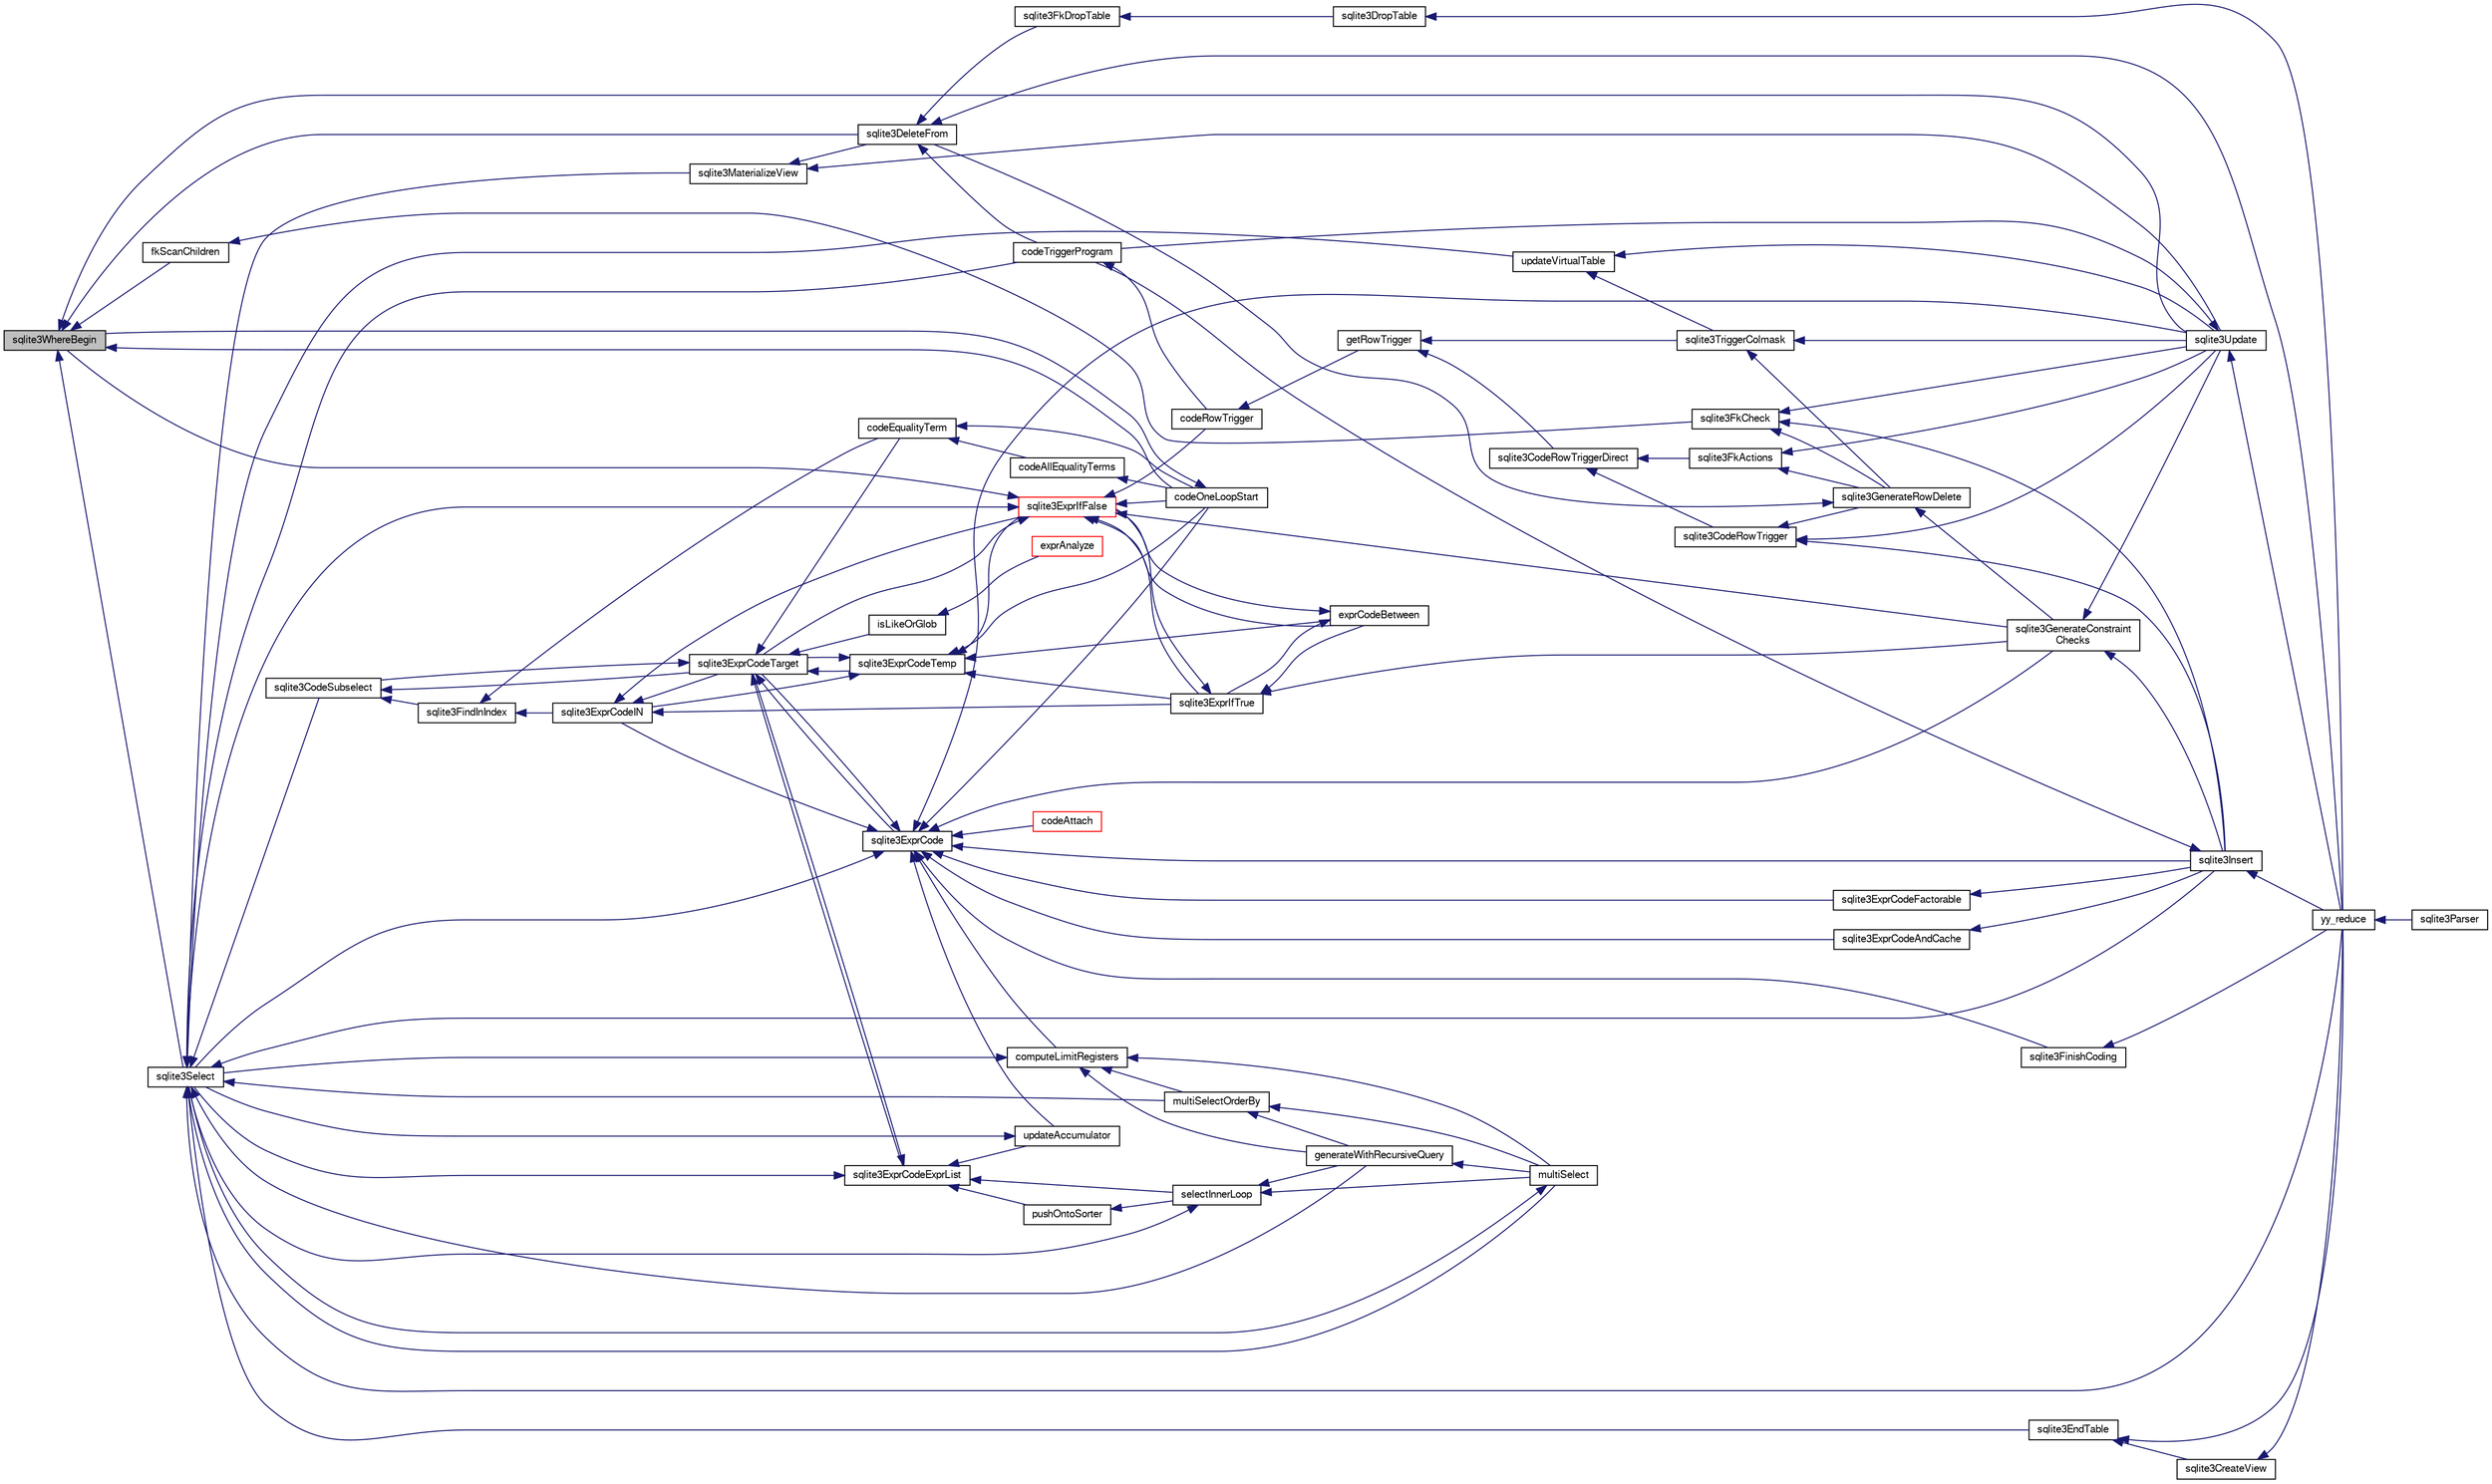 digraph "sqlite3WhereBegin"
{
  edge [fontname="FreeSans",fontsize="10",labelfontname="FreeSans",labelfontsize="10"];
  node [fontname="FreeSans",fontsize="10",shape=record];
  rankdir="LR";
  Node817474 [label="sqlite3WhereBegin",height=0.2,width=0.4,color="black", fillcolor="grey75", style="filled", fontcolor="black"];
  Node817474 -> Node817475 [dir="back",color="midnightblue",fontsize="10",style="solid",fontname="FreeSans"];
  Node817475 [label="sqlite3DeleteFrom",height=0.2,width=0.4,color="black", fillcolor="white", style="filled",URL="$sqlite3_8c.html#ab9b4b45349188b49eabb23f94608a091"];
  Node817475 -> Node817476 [dir="back",color="midnightblue",fontsize="10",style="solid",fontname="FreeSans"];
  Node817476 [label="sqlite3FkDropTable",height=0.2,width=0.4,color="black", fillcolor="white", style="filled",URL="$sqlite3_8c.html#a1218c6fc74e89152ceaa4760e82f5ef9"];
  Node817476 -> Node817477 [dir="back",color="midnightblue",fontsize="10",style="solid",fontname="FreeSans"];
  Node817477 [label="sqlite3DropTable",height=0.2,width=0.4,color="black", fillcolor="white", style="filled",URL="$sqlite3_8c.html#a5534f77364b5568783c0e50db3c9defb"];
  Node817477 -> Node817478 [dir="back",color="midnightblue",fontsize="10",style="solid",fontname="FreeSans"];
  Node817478 [label="yy_reduce",height=0.2,width=0.4,color="black", fillcolor="white", style="filled",URL="$sqlite3_8c.html#a7c419a9b25711c666a9a2449ef377f14"];
  Node817478 -> Node817479 [dir="back",color="midnightblue",fontsize="10",style="solid",fontname="FreeSans"];
  Node817479 [label="sqlite3Parser",height=0.2,width=0.4,color="black", fillcolor="white", style="filled",URL="$sqlite3_8c.html#a0327d71a5fabe0b6a343d78a2602e72a"];
  Node817475 -> Node817480 [dir="back",color="midnightblue",fontsize="10",style="solid",fontname="FreeSans"];
  Node817480 [label="codeTriggerProgram",height=0.2,width=0.4,color="black", fillcolor="white", style="filled",URL="$sqlite3_8c.html#a120801f59d9281d201d2ff4b2606836e"];
  Node817480 -> Node817481 [dir="back",color="midnightblue",fontsize="10",style="solid",fontname="FreeSans"];
  Node817481 [label="codeRowTrigger",height=0.2,width=0.4,color="black", fillcolor="white", style="filled",URL="$sqlite3_8c.html#a463cea5aaaf388b560b206570a0022fc"];
  Node817481 -> Node817482 [dir="back",color="midnightblue",fontsize="10",style="solid",fontname="FreeSans"];
  Node817482 [label="getRowTrigger",height=0.2,width=0.4,color="black", fillcolor="white", style="filled",URL="$sqlite3_8c.html#a69626ef20b540d1a2b19cf56f3f45689"];
  Node817482 -> Node817483 [dir="back",color="midnightblue",fontsize="10",style="solid",fontname="FreeSans"];
  Node817483 [label="sqlite3CodeRowTriggerDirect",height=0.2,width=0.4,color="black", fillcolor="white", style="filled",URL="$sqlite3_8c.html#ad92829f9001bcf89a0299dad5a48acd4"];
  Node817483 -> Node817484 [dir="back",color="midnightblue",fontsize="10",style="solid",fontname="FreeSans"];
  Node817484 [label="sqlite3FkActions",height=0.2,width=0.4,color="black", fillcolor="white", style="filled",URL="$sqlite3_8c.html#a39159bd1623724946c22355ba7f3ef90"];
  Node817484 -> Node817485 [dir="back",color="midnightblue",fontsize="10",style="solid",fontname="FreeSans"];
  Node817485 [label="sqlite3GenerateRowDelete",height=0.2,width=0.4,color="black", fillcolor="white", style="filled",URL="$sqlite3_8c.html#a2c76cbf3027fc18fdbb8cb4cd96b77d9"];
  Node817485 -> Node817475 [dir="back",color="midnightblue",fontsize="10",style="solid",fontname="FreeSans"];
  Node817485 -> Node817486 [dir="back",color="midnightblue",fontsize="10",style="solid",fontname="FreeSans"];
  Node817486 [label="sqlite3GenerateConstraint\lChecks",height=0.2,width=0.4,color="black", fillcolor="white", style="filled",URL="$sqlite3_8c.html#aef639c1e6a0c0a67ca6e7690ad931bd2"];
  Node817486 -> Node817487 [dir="back",color="midnightblue",fontsize="10",style="solid",fontname="FreeSans"];
  Node817487 [label="sqlite3Insert",height=0.2,width=0.4,color="black", fillcolor="white", style="filled",URL="$sqlite3_8c.html#a5b17c9c2000bae6bdff8e6be48d7dc2b"];
  Node817487 -> Node817480 [dir="back",color="midnightblue",fontsize="10",style="solid",fontname="FreeSans"];
  Node817487 -> Node817478 [dir="back",color="midnightblue",fontsize="10",style="solid",fontname="FreeSans"];
  Node817486 -> Node817488 [dir="back",color="midnightblue",fontsize="10",style="solid",fontname="FreeSans"];
  Node817488 [label="sqlite3Update",height=0.2,width=0.4,color="black", fillcolor="white", style="filled",URL="$sqlite3_8c.html#ac5aa67c46e8cc8174566fabe6809fafa"];
  Node817488 -> Node817480 [dir="back",color="midnightblue",fontsize="10",style="solid",fontname="FreeSans"];
  Node817488 -> Node817478 [dir="back",color="midnightblue",fontsize="10",style="solid",fontname="FreeSans"];
  Node817484 -> Node817488 [dir="back",color="midnightblue",fontsize="10",style="solid",fontname="FreeSans"];
  Node817483 -> Node817489 [dir="back",color="midnightblue",fontsize="10",style="solid",fontname="FreeSans"];
  Node817489 [label="sqlite3CodeRowTrigger",height=0.2,width=0.4,color="black", fillcolor="white", style="filled",URL="$sqlite3_8c.html#a37f21393c74de4d01b16761ee9abacd9"];
  Node817489 -> Node817485 [dir="back",color="midnightblue",fontsize="10",style="solid",fontname="FreeSans"];
  Node817489 -> Node817487 [dir="back",color="midnightblue",fontsize="10",style="solid",fontname="FreeSans"];
  Node817489 -> Node817488 [dir="back",color="midnightblue",fontsize="10",style="solid",fontname="FreeSans"];
  Node817482 -> Node817490 [dir="back",color="midnightblue",fontsize="10",style="solid",fontname="FreeSans"];
  Node817490 [label="sqlite3TriggerColmask",height=0.2,width=0.4,color="black", fillcolor="white", style="filled",URL="$sqlite3_8c.html#acace8e99e37ae5e84ea03c65e820c540"];
  Node817490 -> Node817485 [dir="back",color="midnightblue",fontsize="10",style="solid",fontname="FreeSans"];
  Node817490 -> Node817488 [dir="back",color="midnightblue",fontsize="10",style="solid",fontname="FreeSans"];
  Node817475 -> Node817478 [dir="back",color="midnightblue",fontsize="10",style="solid",fontname="FreeSans"];
  Node817474 -> Node817491 [dir="back",color="midnightblue",fontsize="10",style="solid",fontname="FreeSans"];
  Node817491 [label="fkScanChildren",height=0.2,width=0.4,color="black", fillcolor="white", style="filled",URL="$sqlite3_8c.html#a67c9dcb484336b3155e7a82a037d4691"];
  Node817491 -> Node817492 [dir="back",color="midnightblue",fontsize="10",style="solid",fontname="FreeSans"];
  Node817492 [label="sqlite3FkCheck",height=0.2,width=0.4,color="black", fillcolor="white", style="filled",URL="$sqlite3_8c.html#aa38fb76c7d6f48f19772877a41703b92"];
  Node817492 -> Node817485 [dir="back",color="midnightblue",fontsize="10",style="solid",fontname="FreeSans"];
  Node817492 -> Node817487 [dir="back",color="midnightblue",fontsize="10",style="solid",fontname="FreeSans"];
  Node817492 -> Node817488 [dir="back",color="midnightblue",fontsize="10",style="solid",fontname="FreeSans"];
  Node817474 -> Node817493 [dir="back",color="midnightblue",fontsize="10",style="solid",fontname="FreeSans"];
  Node817493 [label="sqlite3Select",height=0.2,width=0.4,color="black", fillcolor="white", style="filled",URL="$sqlite3_8c.html#a2465ee8c956209ba4b272477b7c21a45"];
  Node817493 -> Node817494 [dir="back",color="midnightblue",fontsize="10",style="solid",fontname="FreeSans"];
  Node817494 [label="sqlite3CodeSubselect",height=0.2,width=0.4,color="black", fillcolor="white", style="filled",URL="$sqlite3_8c.html#aa69b46d2204a1d1b110107a1be12ee0c"];
  Node817494 -> Node817495 [dir="back",color="midnightblue",fontsize="10",style="solid",fontname="FreeSans"];
  Node817495 [label="sqlite3FindInIndex",height=0.2,width=0.4,color="black", fillcolor="white", style="filled",URL="$sqlite3_8c.html#af7d8c56ab0231f44bb5f87b3fafeffb2"];
  Node817495 -> Node817496 [dir="back",color="midnightblue",fontsize="10",style="solid",fontname="FreeSans"];
  Node817496 [label="sqlite3ExprCodeIN",height=0.2,width=0.4,color="black", fillcolor="white", style="filled",URL="$sqlite3_8c.html#ad9cf4f5b5ffb90c24a4a0900c8626193"];
  Node817496 -> Node817497 [dir="back",color="midnightblue",fontsize="10",style="solid",fontname="FreeSans"];
  Node817497 [label="sqlite3ExprCodeTarget",height=0.2,width=0.4,color="black", fillcolor="white", style="filled",URL="$sqlite3_8c.html#a4f308397a0a3ed299ed31aaa1ae2a293"];
  Node817497 -> Node817494 [dir="back",color="midnightblue",fontsize="10",style="solid",fontname="FreeSans"];
  Node817497 -> Node817498 [dir="back",color="midnightblue",fontsize="10",style="solid",fontname="FreeSans"];
  Node817498 [label="sqlite3ExprCodeTemp",height=0.2,width=0.4,color="black", fillcolor="white", style="filled",URL="$sqlite3_8c.html#a3bc5c1ccb3c5851847e2aeb4a84ae1fc"];
  Node817498 -> Node817496 [dir="back",color="midnightblue",fontsize="10",style="solid",fontname="FreeSans"];
  Node817498 -> Node817497 [dir="back",color="midnightblue",fontsize="10",style="solid",fontname="FreeSans"];
  Node817498 -> Node817499 [dir="back",color="midnightblue",fontsize="10",style="solid",fontname="FreeSans"];
  Node817499 [label="exprCodeBetween",height=0.2,width=0.4,color="black", fillcolor="white", style="filled",URL="$sqlite3_8c.html#abd053493214542bca8f406f42145d173"];
  Node817499 -> Node817500 [dir="back",color="midnightblue",fontsize="10",style="solid",fontname="FreeSans"];
  Node817500 [label="sqlite3ExprIfTrue",height=0.2,width=0.4,color="black", fillcolor="white", style="filled",URL="$sqlite3_8c.html#ad93a55237c23e1b743ab1f59df1a1444"];
  Node817500 -> Node817499 [dir="back",color="midnightblue",fontsize="10",style="solid",fontname="FreeSans"];
  Node817500 -> Node817501 [dir="back",color="midnightblue",fontsize="10",style="solid",fontname="FreeSans"];
  Node817501 [label="sqlite3ExprIfFalse",height=0.2,width=0.4,color="red", fillcolor="white", style="filled",URL="$sqlite3_8c.html#af97ecccb5d56e321e118414b08f65b71"];
  Node817501 -> Node817497 [dir="back",color="midnightblue",fontsize="10",style="solid",fontname="FreeSans"];
  Node817501 -> Node817499 [dir="back",color="midnightblue",fontsize="10",style="solid",fontname="FreeSans"];
  Node817501 -> Node817500 [dir="back",color="midnightblue",fontsize="10",style="solid",fontname="FreeSans"];
  Node817501 -> Node817486 [dir="back",color="midnightblue",fontsize="10",style="solid",fontname="FreeSans"];
  Node817501 -> Node817493 [dir="back",color="midnightblue",fontsize="10",style="solid",fontname="FreeSans"];
  Node817501 -> Node817481 [dir="back",color="midnightblue",fontsize="10",style="solid",fontname="FreeSans"];
  Node817501 -> Node817515 [dir="back",color="midnightblue",fontsize="10",style="solid",fontname="FreeSans"];
  Node817515 [label="codeOneLoopStart",height=0.2,width=0.4,color="black", fillcolor="white", style="filled",URL="$sqlite3_8c.html#aa868875120b151c169cc79139ed6e008"];
  Node817515 -> Node817474 [dir="back",color="midnightblue",fontsize="10",style="solid",fontname="FreeSans"];
  Node817501 -> Node817474 [dir="back",color="midnightblue",fontsize="10",style="solid",fontname="FreeSans"];
  Node817500 -> Node817486 [dir="back",color="midnightblue",fontsize="10",style="solid",fontname="FreeSans"];
  Node817499 -> Node817501 [dir="back",color="midnightblue",fontsize="10",style="solid",fontname="FreeSans"];
  Node817498 -> Node817500 [dir="back",color="midnightblue",fontsize="10",style="solid",fontname="FreeSans"];
  Node817498 -> Node817501 [dir="back",color="midnightblue",fontsize="10",style="solid",fontname="FreeSans"];
  Node817498 -> Node817515 [dir="back",color="midnightblue",fontsize="10",style="solid",fontname="FreeSans"];
  Node817497 -> Node817516 [dir="back",color="midnightblue",fontsize="10",style="solid",fontname="FreeSans"];
  Node817516 [label="sqlite3ExprCode",height=0.2,width=0.4,color="black", fillcolor="white", style="filled",URL="$sqlite3_8c.html#a75f270fb0b111b86924cca4ea507b417"];
  Node817516 -> Node817496 [dir="back",color="midnightblue",fontsize="10",style="solid",fontname="FreeSans"];
  Node817516 -> Node817497 [dir="back",color="midnightblue",fontsize="10",style="solid",fontname="FreeSans"];
  Node817516 -> Node817517 [dir="back",color="midnightblue",fontsize="10",style="solid",fontname="FreeSans"];
  Node817517 [label="sqlite3ExprCodeFactorable",height=0.2,width=0.4,color="black", fillcolor="white", style="filled",URL="$sqlite3_8c.html#a843f7fd58eec5a683c1fd8435fcd1e84"];
  Node817517 -> Node817487 [dir="back",color="midnightblue",fontsize="10",style="solid",fontname="FreeSans"];
  Node817516 -> Node817518 [dir="back",color="midnightblue",fontsize="10",style="solid",fontname="FreeSans"];
  Node817518 [label="sqlite3ExprCodeAndCache",height=0.2,width=0.4,color="black", fillcolor="white", style="filled",URL="$sqlite3_8c.html#ae3e46527d9b7fc9cb9236d21a5e6b1d8"];
  Node817518 -> Node817487 [dir="back",color="midnightblue",fontsize="10",style="solid",fontname="FreeSans"];
  Node817516 -> Node817519 [dir="back",color="midnightblue",fontsize="10",style="solid",fontname="FreeSans"];
  Node817519 [label="codeAttach",height=0.2,width=0.4,color="red", fillcolor="white", style="filled",URL="$sqlite3_8c.html#ade4e9e30d828a19c191fdcb098676d5b"];
  Node817516 -> Node817522 [dir="back",color="midnightblue",fontsize="10",style="solid",fontname="FreeSans"];
  Node817522 [label="sqlite3FinishCoding",height=0.2,width=0.4,color="black", fillcolor="white", style="filled",URL="$sqlite3_8c.html#a651bc5b446c276c092705856d995b278"];
  Node817522 -> Node817478 [dir="back",color="midnightblue",fontsize="10",style="solid",fontname="FreeSans"];
  Node817516 -> Node817487 [dir="back",color="midnightblue",fontsize="10",style="solid",fontname="FreeSans"];
  Node817516 -> Node817486 [dir="back",color="midnightblue",fontsize="10",style="solid",fontname="FreeSans"];
  Node817516 -> Node817523 [dir="back",color="midnightblue",fontsize="10",style="solid",fontname="FreeSans"];
  Node817523 [label="computeLimitRegisters",height=0.2,width=0.4,color="black", fillcolor="white", style="filled",URL="$sqlite3_8c.html#ae9d37055e4905929b6f6cda5461e2f37"];
  Node817523 -> Node817524 [dir="back",color="midnightblue",fontsize="10",style="solid",fontname="FreeSans"];
  Node817524 [label="generateWithRecursiveQuery",height=0.2,width=0.4,color="black", fillcolor="white", style="filled",URL="$sqlite3_8c.html#ade2c3663fa9c3b9676507984b9483942"];
  Node817524 -> Node817525 [dir="back",color="midnightblue",fontsize="10",style="solid",fontname="FreeSans"];
  Node817525 [label="multiSelect",height=0.2,width=0.4,color="black", fillcolor="white", style="filled",URL="$sqlite3_8c.html#a6456c61f3d9b2389738753cedfa24fa7"];
  Node817525 -> Node817493 [dir="back",color="midnightblue",fontsize="10",style="solid",fontname="FreeSans"];
  Node817523 -> Node817525 [dir="back",color="midnightblue",fontsize="10",style="solid",fontname="FreeSans"];
  Node817523 -> Node817526 [dir="back",color="midnightblue",fontsize="10",style="solid",fontname="FreeSans"];
  Node817526 [label="multiSelectOrderBy",height=0.2,width=0.4,color="black", fillcolor="white", style="filled",URL="$sqlite3_8c.html#afcdb8488c6f4dfdadaf9f04bca35b808"];
  Node817526 -> Node817524 [dir="back",color="midnightblue",fontsize="10",style="solid",fontname="FreeSans"];
  Node817526 -> Node817525 [dir="back",color="midnightblue",fontsize="10",style="solid",fontname="FreeSans"];
  Node817523 -> Node817493 [dir="back",color="midnightblue",fontsize="10",style="solid",fontname="FreeSans"];
  Node817516 -> Node817527 [dir="back",color="midnightblue",fontsize="10",style="solid",fontname="FreeSans"];
  Node817527 [label="updateAccumulator",height=0.2,width=0.4,color="black", fillcolor="white", style="filled",URL="$sqlite3_8c.html#a1681660dd3ecd50c8727d6e56a537bd9"];
  Node817527 -> Node817493 [dir="back",color="midnightblue",fontsize="10",style="solid",fontname="FreeSans"];
  Node817516 -> Node817493 [dir="back",color="midnightblue",fontsize="10",style="solid",fontname="FreeSans"];
  Node817516 -> Node817488 [dir="back",color="midnightblue",fontsize="10",style="solid",fontname="FreeSans"];
  Node817516 -> Node817515 [dir="back",color="midnightblue",fontsize="10",style="solid",fontname="FreeSans"];
  Node817497 -> Node817528 [dir="back",color="midnightblue",fontsize="10",style="solid",fontname="FreeSans"];
  Node817528 [label="sqlite3ExprCodeExprList",height=0.2,width=0.4,color="black", fillcolor="white", style="filled",URL="$sqlite3_8c.html#a05b2b3dc3de7565de24eb3a2ff4e9566"];
  Node817528 -> Node817497 [dir="back",color="midnightblue",fontsize="10",style="solid",fontname="FreeSans"];
  Node817528 -> Node817529 [dir="back",color="midnightblue",fontsize="10",style="solid",fontname="FreeSans"];
  Node817529 [label="pushOntoSorter",height=0.2,width=0.4,color="black", fillcolor="white", style="filled",URL="$sqlite3_8c.html#a4555397beb584a386e7739cf022a6651"];
  Node817529 -> Node817530 [dir="back",color="midnightblue",fontsize="10",style="solid",fontname="FreeSans"];
  Node817530 [label="selectInnerLoop",height=0.2,width=0.4,color="black", fillcolor="white", style="filled",URL="$sqlite3_8c.html#ababe0933661ebe67eb0e6074bb1fd411"];
  Node817530 -> Node817524 [dir="back",color="midnightblue",fontsize="10",style="solid",fontname="FreeSans"];
  Node817530 -> Node817525 [dir="back",color="midnightblue",fontsize="10",style="solid",fontname="FreeSans"];
  Node817530 -> Node817493 [dir="back",color="midnightblue",fontsize="10",style="solid",fontname="FreeSans"];
  Node817528 -> Node817530 [dir="back",color="midnightblue",fontsize="10",style="solid",fontname="FreeSans"];
  Node817528 -> Node817527 [dir="back",color="midnightblue",fontsize="10",style="solid",fontname="FreeSans"];
  Node817528 -> Node817493 [dir="back",color="midnightblue",fontsize="10",style="solid",fontname="FreeSans"];
  Node817497 -> Node817531 [dir="back",color="midnightblue",fontsize="10",style="solid",fontname="FreeSans"];
  Node817531 [label="isLikeOrGlob",height=0.2,width=0.4,color="black", fillcolor="white", style="filled",URL="$sqlite3_8c.html#a6c38e495198bf8976f68d1a6ebd74a50"];
  Node817531 -> Node817532 [dir="back",color="midnightblue",fontsize="10",style="solid",fontname="FreeSans"];
  Node817532 [label="exprAnalyze",height=0.2,width=0.4,color="red", fillcolor="white", style="filled",URL="$sqlite3_8c.html#acb10e48c9a4184a4edd9bfd5b14ad0b7"];
  Node817497 -> Node817540 [dir="back",color="midnightblue",fontsize="10",style="solid",fontname="FreeSans"];
  Node817540 [label="codeEqualityTerm",height=0.2,width=0.4,color="black", fillcolor="white", style="filled",URL="$sqlite3_8c.html#ad88a57073f031452c9843e97f15acc47"];
  Node817540 -> Node817541 [dir="back",color="midnightblue",fontsize="10",style="solid",fontname="FreeSans"];
  Node817541 [label="codeAllEqualityTerms",height=0.2,width=0.4,color="black", fillcolor="white", style="filled",URL="$sqlite3_8c.html#a3095598b812500a4efe41bf17cd49381"];
  Node817541 -> Node817515 [dir="back",color="midnightblue",fontsize="10",style="solid",fontname="FreeSans"];
  Node817540 -> Node817515 [dir="back",color="midnightblue",fontsize="10",style="solid",fontname="FreeSans"];
  Node817496 -> Node817500 [dir="back",color="midnightblue",fontsize="10",style="solid",fontname="FreeSans"];
  Node817496 -> Node817501 [dir="back",color="midnightblue",fontsize="10",style="solid",fontname="FreeSans"];
  Node817495 -> Node817540 [dir="back",color="midnightblue",fontsize="10",style="solid",fontname="FreeSans"];
  Node817494 -> Node817497 [dir="back",color="midnightblue",fontsize="10",style="solid",fontname="FreeSans"];
  Node817493 -> Node817507 [dir="back",color="midnightblue",fontsize="10",style="solid",fontname="FreeSans"];
  Node817507 [label="sqlite3EndTable",height=0.2,width=0.4,color="black", fillcolor="white", style="filled",URL="$sqlite3_8c.html#a7b5f2c66c0f0b6f819d970ca389768b0"];
  Node817507 -> Node817508 [dir="back",color="midnightblue",fontsize="10",style="solid",fontname="FreeSans"];
  Node817508 [label="sqlite3CreateView",height=0.2,width=0.4,color="black", fillcolor="white", style="filled",URL="$sqlite3_8c.html#a9d85cb00ff71dee5cd9a019503a6982e"];
  Node817508 -> Node817478 [dir="back",color="midnightblue",fontsize="10",style="solid",fontname="FreeSans"];
  Node817507 -> Node817478 [dir="back",color="midnightblue",fontsize="10",style="solid",fontname="FreeSans"];
  Node817493 -> Node817542 [dir="back",color="midnightblue",fontsize="10",style="solid",fontname="FreeSans"];
  Node817542 [label="sqlite3MaterializeView",height=0.2,width=0.4,color="black", fillcolor="white", style="filled",URL="$sqlite3_8c.html#a4557984b0b75f998fb0c3f231c9b1def"];
  Node817542 -> Node817475 [dir="back",color="midnightblue",fontsize="10",style="solid",fontname="FreeSans"];
  Node817542 -> Node817488 [dir="back",color="midnightblue",fontsize="10",style="solid",fontname="FreeSans"];
  Node817493 -> Node817487 [dir="back",color="midnightblue",fontsize="10",style="solid",fontname="FreeSans"];
  Node817493 -> Node817524 [dir="back",color="midnightblue",fontsize="10",style="solid",fontname="FreeSans"];
  Node817493 -> Node817525 [dir="back",color="midnightblue",fontsize="10",style="solid",fontname="FreeSans"];
  Node817493 -> Node817526 [dir="back",color="midnightblue",fontsize="10",style="solid",fontname="FreeSans"];
  Node817493 -> Node817480 [dir="back",color="midnightblue",fontsize="10",style="solid",fontname="FreeSans"];
  Node817493 -> Node817543 [dir="back",color="midnightblue",fontsize="10",style="solid",fontname="FreeSans"];
  Node817543 [label="updateVirtualTable",height=0.2,width=0.4,color="black", fillcolor="white", style="filled",URL="$sqlite3_8c.html#a740220531db9293c39a2cdd7da3f74e1"];
  Node817543 -> Node817490 [dir="back",color="midnightblue",fontsize="10",style="solid",fontname="FreeSans"];
  Node817543 -> Node817488 [dir="back",color="midnightblue",fontsize="10",style="solid",fontname="FreeSans"];
  Node817493 -> Node817478 [dir="back",color="midnightblue",fontsize="10",style="solid",fontname="FreeSans"];
  Node817474 -> Node817488 [dir="back",color="midnightblue",fontsize="10",style="solid",fontname="FreeSans"];
  Node817474 -> Node817515 [dir="back",color="midnightblue",fontsize="10",style="solid",fontname="FreeSans"];
}
